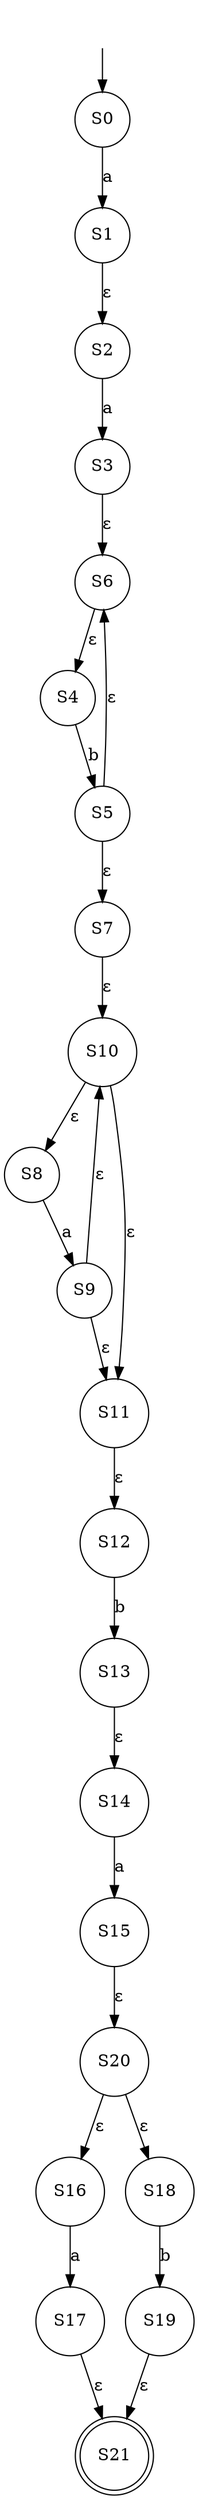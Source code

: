 digraph NFA {
	"" [shape=none]
	"" -> S0
	S0 [shape=circle]
	S0 -> S1 [label=a]
	S1 [shape=circle]
	S1 -> S2 [label="ε"]
	S10 [shape=circle]
	S10 -> S8 [label="ε"]
	S10 -> S11 [label="ε"]
	S11 [shape=circle]
	S11 -> S12 [label="ε"]
	S12 [shape=circle]
	S12 -> S13 [label=b]
	S13 [shape=circle]
	S13 -> S14 [label="ε"]
	S14 [shape=circle]
	S14 -> S15 [label=a]
	S15 [shape=circle]
	S15 -> S20 [label="ε"]
	S16 [shape=circle]
	S16 -> S17 [label=a]
	S17 [shape=circle]
	S17 -> S21 [label="ε"]
	S18 [shape=circle]
	S18 -> S19 [label=b]
	S19 [shape=circle]
	S19 -> S21 [label="ε"]
	S2 [shape=circle]
	S2 -> S3 [label=a]
	S20 [shape=circle]
	S20 -> S16 [label="ε"]
	S20 -> S18 [label="ε"]
	S21 [shape=doublecircle]
	S3 [shape=circle]
	S3 -> S6 [label="ε"]
	S4 [shape=circle]
	S4 -> S5 [label=b]
	S5 [shape=circle]
	S5 -> S6 [label="ε"]
	S5 -> S7 [label="ε"]
	S6 [shape=circle]
	S6 -> S4 [label="ε"]
	S7 [shape=circle]
	S7 -> S10 [label="ε"]
	S8 [shape=circle]
	S8 -> S9 [label=a]
	S9 [shape=circle]
	S9 -> S10 [label="ε"]
	S9 -> S11 [label="ε"]
}
